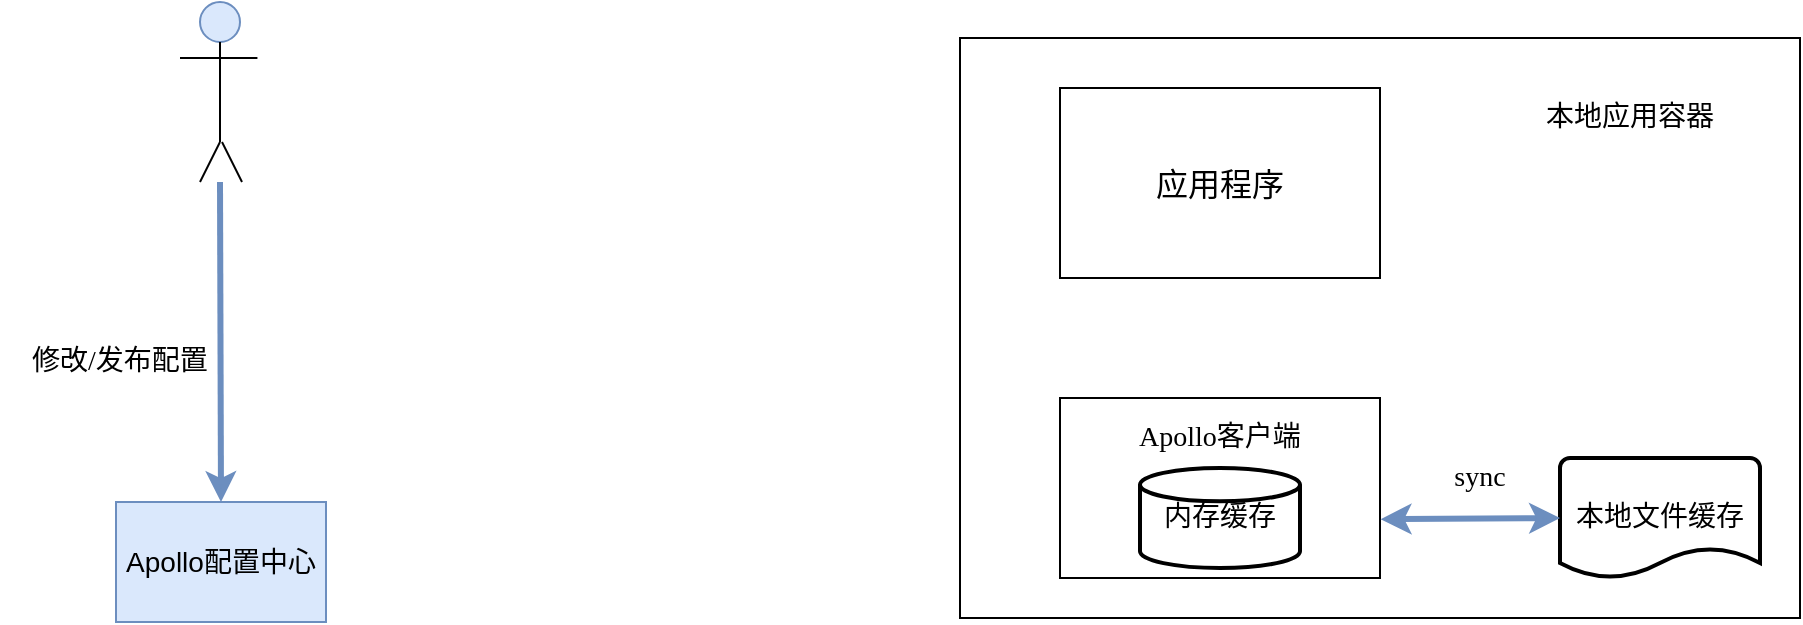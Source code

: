 <mxfile version="14.7.0" type="github">
  <diagram name="Page-1" id="74e2e168-ea6b-b213-b513-2b3c1d86103e">
    <mxGraphModel dx="925" dy="536" grid="1" gridSize="10" guides="1" tooltips="1" connect="1" arrows="1" fold="1" page="1" pageScale="1" pageWidth="1100" pageHeight="850" background="none" math="0" shadow="0">
      <root>
        <mxCell id="0" />
        <mxCell id="1" parent="0" />
        <mxCell id="E5fLCeuCiGyZJZs4yHPO-1" value="" style="ellipse;whiteSpace=wrap;html=1;fontSize=12;fillColor=#dae8fc;strokeColor=#6c8ebf;" vertex="1" parent="1">
          <mxGeometry x="180" y="330" width="20" height="20" as="geometry" />
        </mxCell>
        <mxCell id="E5fLCeuCiGyZJZs4yHPO-2" value="" style="endArrow=none;html=1;fontSize=12;" edge="1" parent="1">
          <mxGeometry width="50" height="50" relative="1" as="geometry">
            <mxPoint x="170" y="358" as="sourcePoint" />
            <mxPoint x="200" y="358" as="targetPoint" />
            <Array as="points">
              <mxPoint x="200" y="358" />
              <mxPoint x="210" y="358" />
            </Array>
          </mxGeometry>
        </mxCell>
        <mxCell id="E5fLCeuCiGyZJZs4yHPO-3" value="" style="endArrow=none;html=1;fontSize=12;" edge="1" parent="1">
          <mxGeometry width="50" height="50" relative="1" as="geometry">
            <mxPoint x="190" y="400" as="sourcePoint" />
            <mxPoint x="190" y="350" as="targetPoint" />
          </mxGeometry>
        </mxCell>
        <mxCell id="E5fLCeuCiGyZJZs4yHPO-4" value="" style="endArrow=none;html=1;fontSize=12;" edge="1" parent="1">
          <mxGeometry width="50" height="50" relative="1" as="geometry">
            <mxPoint x="180" y="420" as="sourcePoint" />
            <mxPoint x="190" y="400" as="targetPoint" />
          </mxGeometry>
        </mxCell>
        <mxCell id="E5fLCeuCiGyZJZs4yHPO-5" value="" style="endArrow=none;html=1;fontSize=12;" edge="1" parent="1">
          <mxGeometry width="50" height="50" relative="1" as="geometry">
            <mxPoint x="191" y="400" as="sourcePoint" />
            <mxPoint x="201" y="420" as="targetPoint" />
          </mxGeometry>
        </mxCell>
        <mxCell id="E5fLCeuCiGyZJZs4yHPO-6" value="&lt;font style=&quot;font-size: 14px&quot;&gt;Apollo配置中心&lt;/font&gt;" style="rounded=0;whiteSpace=wrap;html=1;fontSize=12;fillColor=#dae8fc;strokeColor=#6c8ebf;" vertex="1" parent="1">
          <mxGeometry x="138" y="580" width="105" height="60" as="geometry" />
        </mxCell>
        <mxCell id="E5fLCeuCiGyZJZs4yHPO-9" value="" style="endArrow=classic;html=1;fillColor=#dae8fc;strokeColor=#6c8ebf;fontSize=12;entryX=0.5;entryY=0;entryDx=0;entryDy=0;fontStyle=1;strokeWidth=3;" edge="1" parent="1" target="E5fLCeuCiGyZJZs4yHPO-6">
          <mxGeometry width="50" height="50" relative="1" as="geometry">
            <mxPoint x="190" y="420" as="sourcePoint" />
            <mxPoint x="189.71" y="510" as="targetPoint" />
          </mxGeometry>
        </mxCell>
        <mxCell id="E5fLCeuCiGyZJZs4yHPO-10" value="&lt;font style=&quot;font-size: 14px&quot;&gt;修改/发布配置&lt;/font&gt;" style="text;html=1;strokeColor=none;fillColor=none;align=center;verticalAlign=middle;whiteSpace=wrap;rounded=0;fontSize=12;fontFamily=Times New Roman;" vertex="1" parent="1">
          <mxGeometry x="80" y="500" width="120" height="20" as="geometry" />
        </mxCell>
        <mxCell id="E5fLCeuCiGyZJZs4yHPO-11" value="" style="rounded=0;whiteSpace=wrap;html=1;fontFamily=Times New Roman;fontSize=12;" vertex="1" parent="1">
          <mxGeometry x="560" y="348" width="420" height="290" as="geometry" />
        </mxCell>
        <mxCell id="E5fLCeuCiGyZJZs4yHPO-12" value="&lt;font style=&quot;font-size: 14px&quot;&gt;本地应用容器&lt;/font&gt;" style="text;html=1;strokeColor=none;fillColor=none;align=center;verticalAlign=middle;whiteSpace=wrap;rounded=0;fontFamily=Times New Roman;fontSize=12;" vertex="1" parent="1">
          <mxGeometry x="850" y="373" width="90" height="30" as="geometry" />
        </mxCell>
        <mxCell id="E5fLCeuCiGyZJZs4yHPO-13" value="&lt;font style=&quot;font-size: 16px&quot;&gt;应用程序&lt;/font&gt;" style="rounded=0;whiteSpace=wrap;html=1;fontFamily=Times New Roman;fontSize=12;" vertex="1" parent="1">
          <mxGeometry x="610" y="373" width="160" height="95" as="geometry" />
        </mxCell>
        <mxCell id="E5fLCeuCiGyZJZs4yHPO-14" value="" style="rounded=0;whiteSpace=wrap;html=1;fontFamily=Times New Roman;fontSize=12;" vertex="1" parent="1">
          <mxGeometry x="610" y="528" width="160" height="90" as="geometry" />
        </mxCell>
        <mxCell id="E5fLCeuCiGyZJZs4yHPO-15" value="&lt;font style=&quot;font-size: 14px&quot;&gt;本地文件缓存&lt;/font&gt;" style="strokeWidth=2;html=1;shape=mxgraph.flowchart.document2;whiteSpace=wrap;size=0.25;fontFamily=Times New Roman;fontSize=12;" vertex="1" parent="1">
          <mxGeometry x="860" y="558" width="100" height="60" as="geometry" />
        </mxCell>
        <mxCell id="E5fLCeuCiGyZJZs4yHPO-16" value="&lt;font style=&quot;font-size: 14px&quot;&gt;内存缓存&lt;/font&gt;" style="strokeWidth=2;html=1;shape=mxgraph.flowchart.database;whiteSpace=wrap;fontFamily=Times New Roman;fontSize=12;" vertex="1" parent="1">
          <mxGeometry x="650" y="563" width="80" height="50" as="geometry" />
        </mxCell>
        <mxCell id="E5fLCeuCiGyZJZs4yHPO-17" value="&lt;font style=&quot;font-size: 14px&quot;&gt;Apollo客户端&lt;/font&gt;" style="text;html=1;strokeColor=none;fillColor=none;align=center;verticalAlign=middle;whiteSpace=wrap;rounded=0;fontFamily=Times New Roman;fontSize=12;" vertex="1" parent="1">
          <mxGeometry x="645" y="538" width="90" height="20" as="geometry" />
        </mxCell>
        <mxCell id="E5fLCeuCiGyZJZs4yHPO-18" value="" style="endArrow=classic;startArrow=classic;html=1;fontFamily=Times New Roman;fontSize=12;strokeWidth=3;entryX=0;entryY=0.5;entryDx=0;entryDy=0;entryPerimeter=0;exitX=1.002;exitY=0.673;exitDx=0;exitDy=0;exitPerimeter=0;fillColor=#dae8fc;strokeColor=#6c8ebf;" edge="1" parent="1" source="E5fLCeuCiGyZJZs4yHPO-14" target="E5fLCeuCiGyZJZs4yHPO-15">
          <mxGeometry width="50" height="50" relative="1" as="geometry">
            <mxPoint x="770" y="593" as="sourcePoint" />
            <mxPoint x="850" y="593" as="targetPoint" />
          </mxGeometry>
        </mxCell>
        <mxCell id="E5fLCeuCiGyZJZs4yHPO-19" value="&lt;font style=&quot;font-size: 14px&quot;&gt;sync&lt;/font&gt;" style="text;html=1;strokeColor=none;fillColor=none;align=center;verticalAlign=middle;whiteSpace=wrap;rounded=0;fontFamily=Times New Roman;fontSize=12;" vertex="1" parent="1">
          <mxGeometry x="800" y="558" width="40" height="20" as="geometry" />
        </mxCell>
      </root>
    </mxGraphModel>
  </diagram>
</mxfile>
